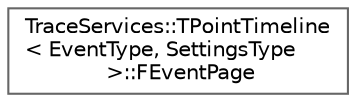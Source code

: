 digraph "Graphical Class Hierarchy"
{
 // INTERACTIVE_SVG=YES
 // LATEX_PDF_SIZE
  bgcolor="transparent";
  edge [fontname=Helvetica,fontsize=10,labelfontname=Helvetica,labelfontsize=10];
  node [fontname=Helvetica,fontsize=10,shape=box,height=0.2,width=0.4];
  rankdir="LR";
  Node0 [id="Node000000",label="TraceServices::TPointTimeline\l\< EventType, SettingsType\l \>::FEventPage",height=0.2,width=0.4,color="grey40", fillcolor="white", style="filled",URL="$d6/d61/structTraceServices_1_1TPointTimeline_1_1FEventPage.html",tooltip=" "];
}
